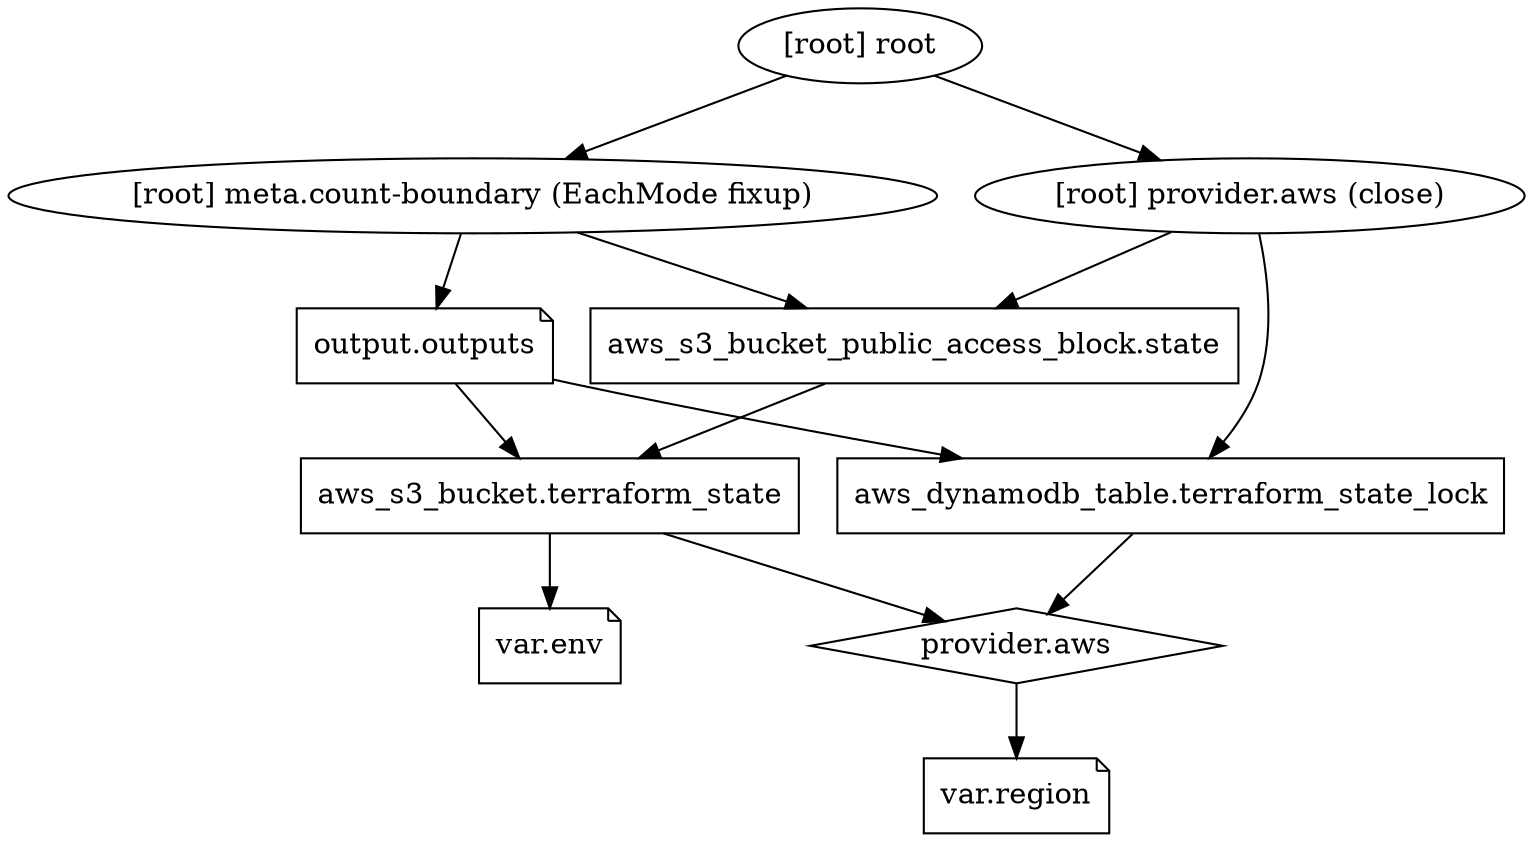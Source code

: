 digraph {
	compound = "true"
	newrank = "true"
	subgraph "root" {
		"[root] aws_dynamodb_table.terraform_state_lock" [label = "aws_dynamodb_table.terraform_state_lock", shape = "box"]
		"[root] aws_s3_bucket.terraform_state" [label = "aws_s3_bucket.terraform_state", shape = "box"]
		"[root] aws_s3_bucket_public_access_block.state" [label = "aws_s3_bucket_public_access_block.state", shape = "box"]
		"[root] output.outputs" [label = "output.outputs", shape = "note"]
		"[root] provider.aws" [label = "provider.aws", shape = "diamond"]
		"[root] var.env" [label = "var.env", shape = "note"]
		"[root] var.region" [label = "var.region", shape = "note"]
		"[root] aws_dynamodb_table.terraform_state_lock" -> "[root] provider.aws"
		"[root] aws_s3_bucket.terraform_state" -> "[root] provider.aws"
		"[root] aws_s3_bucket.terraform_state" -> "[root] var.env"
		"[root] aws_s3_bucket_public_access_block.state" -> "[root] aws_s3_bucket.terraform_state"
		"[root] meta.count-boundary (EachMode fixup)" -> "[root] aws_s3_bucket_public_access_block.state"
		"[root] meta.count-boundary (EachMode fixup)" -> "[root] output.outputs"
		"[root] output.outputs" -> "[root] aws_dynamodb_table.terraform_state_lock"
		"[root] output.outputs" -> "[root] aws_s3_bucket.terraform_state"
		"[root] provider.aws (close)" -> "[root] aws_dynamodb_table.terraform_state_lock"
		"[root] provider.aws (close)" -> "[root] aws_s3_bucket_public_access_block.state"
		"[root] provider.aws" -> "[root] var.region"
		"[root] root" -> "[root] meta.count-boundary (EachMode fixup)"
		"[root] root" -> "[root] provider.aws (close)"
	}
}

